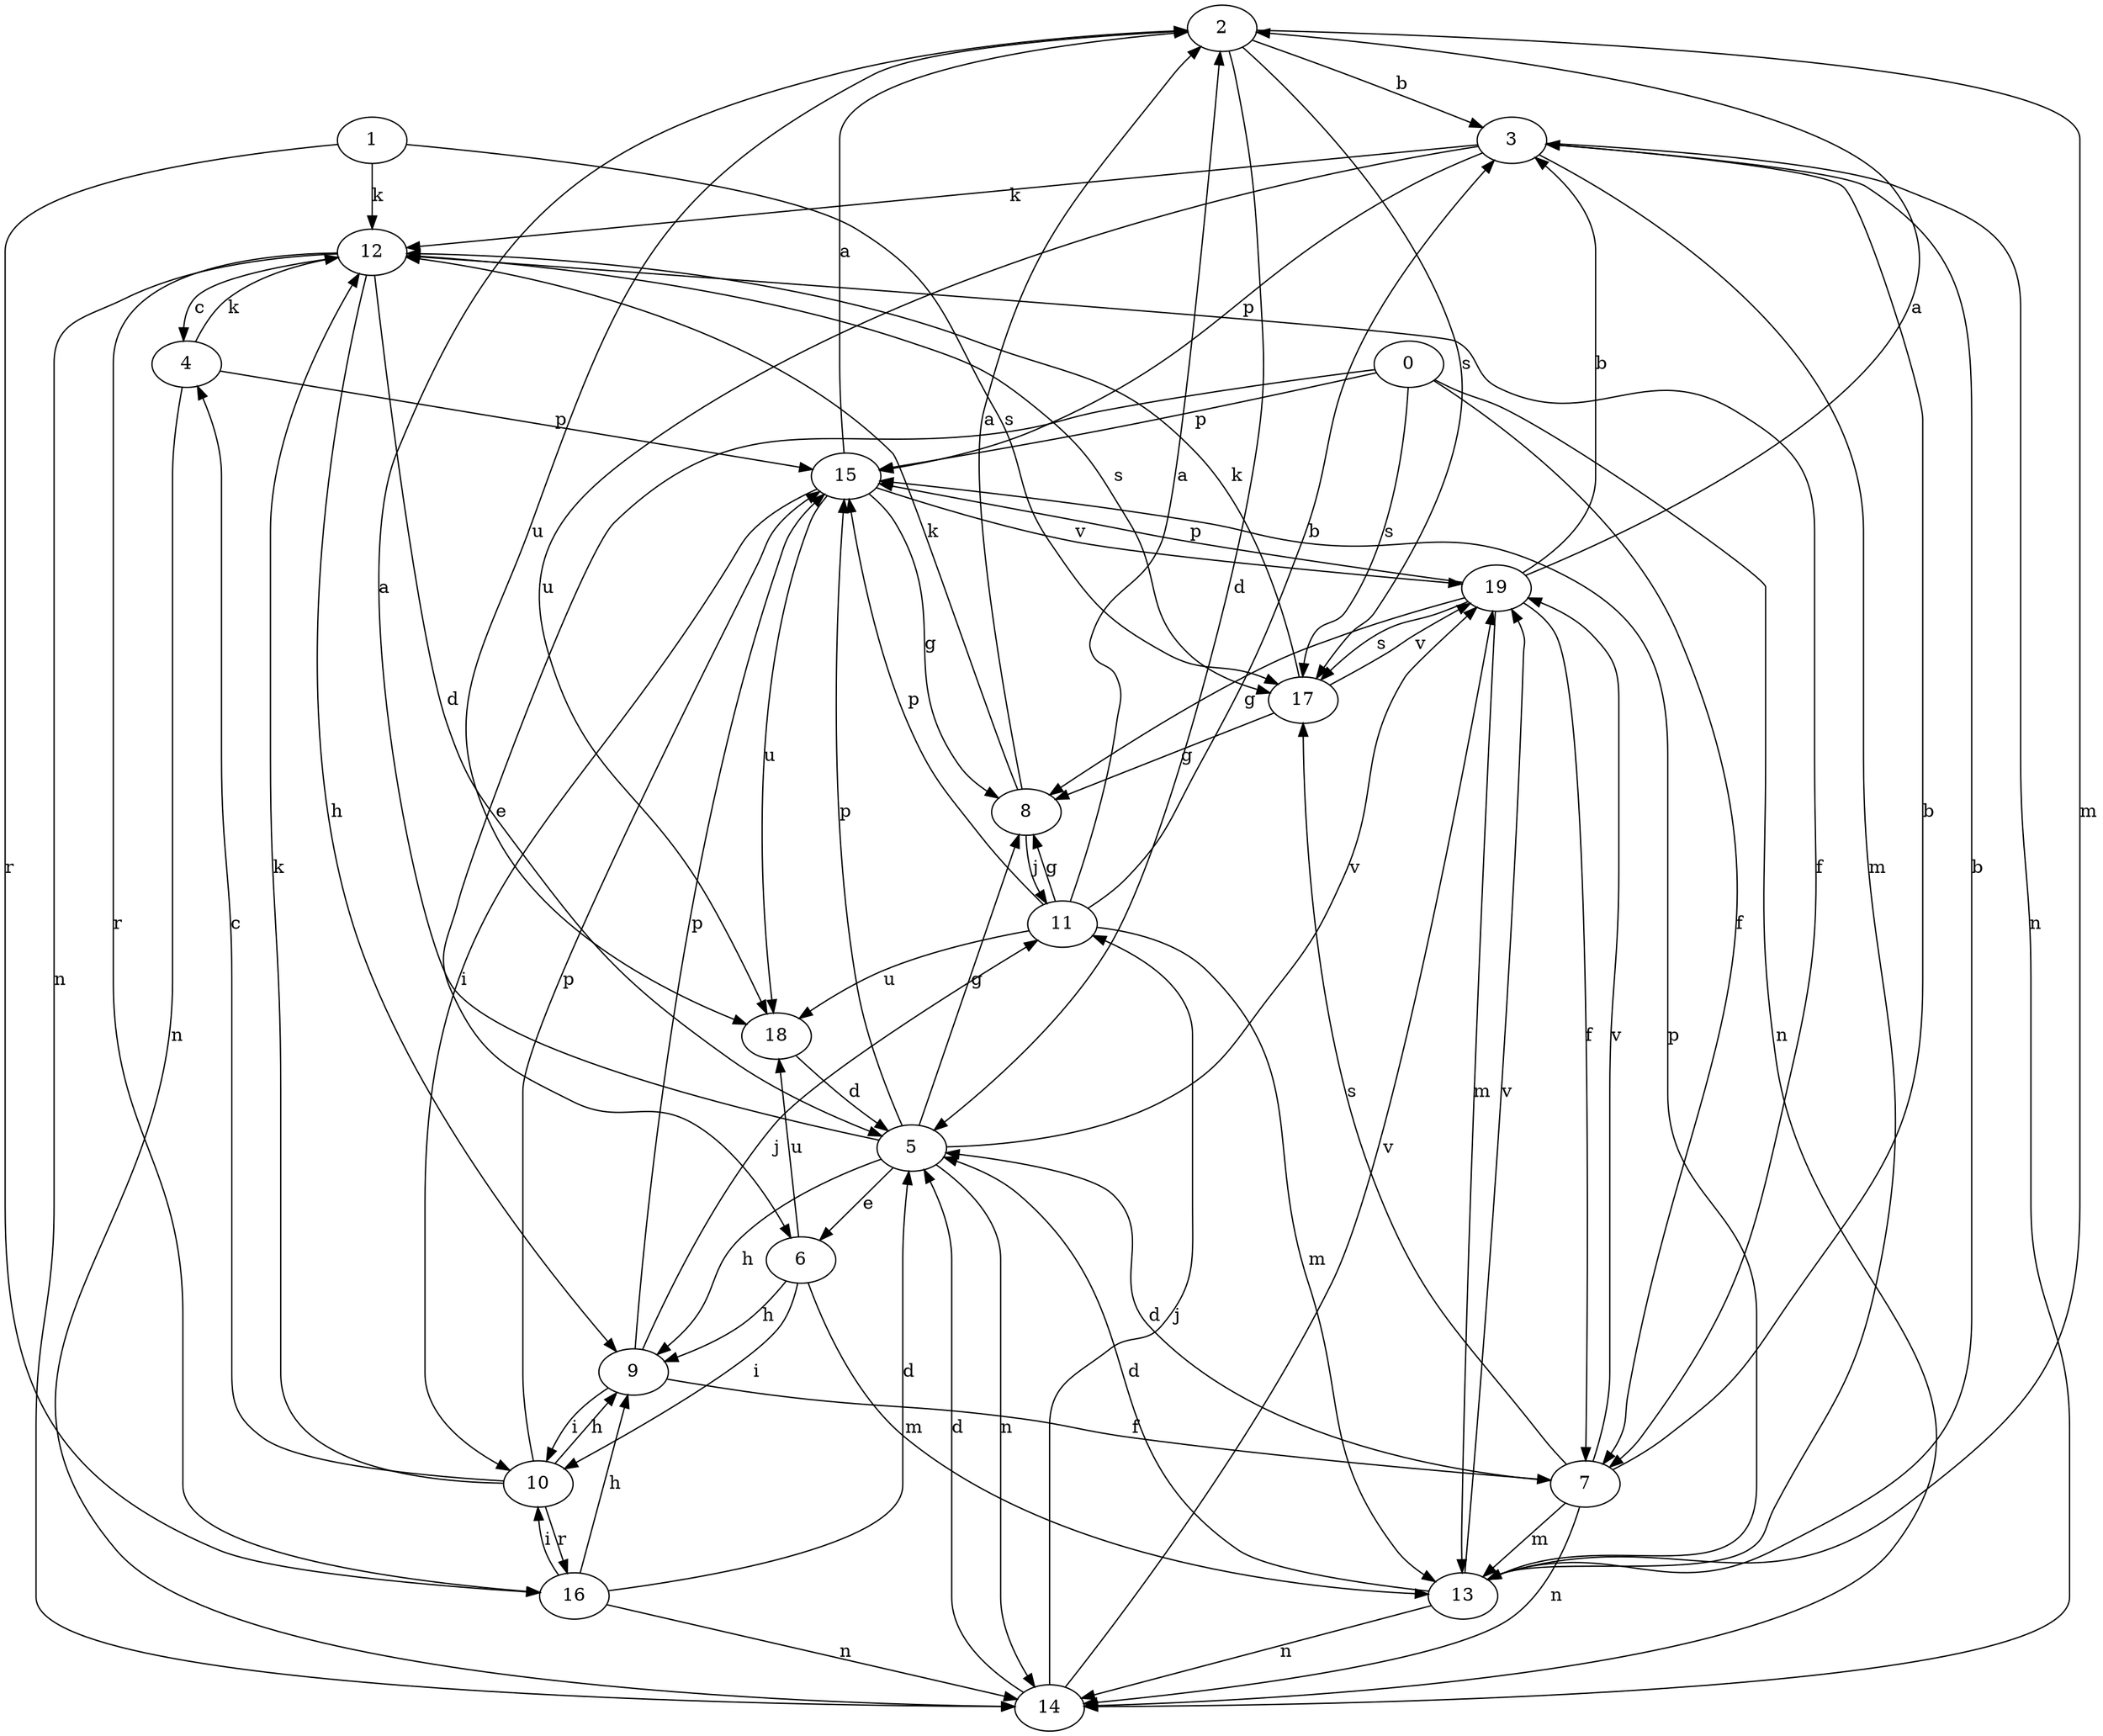 strict digraph  {
2;
3;
4;
5;
6;
0;
7;
8;
1;
9;
10;
11;
12;
13;
14;
15;
16;
17;
18;
19;
2 -> 3  [label=b];
2 -> 5  [label=d];
2 -> 13  [label=m];
2 -> 17  [label=s];
2 -> 18  [label=u];
3 -> 12  [label=k];
3 -> 13  [label=m];
3 -> 14  [label=n];
3 -> 15  [label=p];
3 -> 18  [label=u];
4 -> 12  [label=k];
4 -> 14  [label=n];
4 -> 15  [label=p];
5 -> 2  [label=a];
5 -> 6  [label=e];
5 -> 8  [label=g];
5 -> 9  [label=h];
5 -> 14  [label=n];
5 -> 15  [label=p];
5 -> 19  [label=v];
6 -> 9  [label=h];
6 -> 10  [label=i];
6 -> 13  [label=m];
6 -> 18  [label=u];
0 -> 6  [label=e];
0 -> 7  [label=f];
0 -> 14  [label=n];
0 -> 15  [label=p];
0 -> 17  [label=s];
7 -> 3  [label=b];
7 -> 5  [label=d];
7 -> 13  [label=m];
7 -> 14  [label=n];
7 -> 17  [label=s];
7 -> 19  [label=v];
8 -> 2  [label=a];
8 -> 11  [label=j];
8 -> 12  [label=k];
1 -> 12  [label=k];
1 -> 16  [label=r];
1 -> 17  [label=s];
9 -> 7  [label=f];
9 -> 10  [label=i];
9 -> 11  [label=j];
9 -> 15  [label=p];
10 -> 4  [label=c];
10 -> 9  [label=h];
10 -> 12  [label=k];
10 -> 15  [label=p];
10 -> 16  [label=r];
11 -> 2  [label=a];
11 -> 3  [label=b];
11 -> 8  [label=g];
11 -> 13  [label=m];
11 -> 15  [label=p];
11 -> 18  [label=u];
12 -> 4  [label=c];
12 -> 5  [label=d];
12 -> 7  [label=f];
12 -> 9  [label=h];
12 -> 14  [label=n];
12 -> 16  [label=r];
12 -> 17  [label=s];
13 -> 3  [label=b];
13 -> 5  [label=d];
13 -> 14  [label=n];
13 -> 15  [label=p];
13 -> 19  [label=v];
14 -> 5  [label=d];
14 -> 11  [label=j];
14 -> 19  [label=v];
15 -> 2  [label=a];
15 -> 8  [label=g];
15 -> 10  [label=i];
15 -> 18  [label=u];
15 -> 19  [label=v];
16 -> 5  [label=d];
16 -> 9  [label=h];
16 -> 10  [label=i];
16 -> 14  [label=n];
17 -> 8  [label=g];
17 -> 12  [label=k];
17 -> 19  [label=v];
18 -> 5  [label=d];
19 -> 2  [label=a];
19 -> 3  [label=b];
19 -> 7  [label=f];
19 -> 8  [label=g];
19 -> 13  [label=m];
19 -> 15  [label=p];
19 -> 17  [label=s];
}
